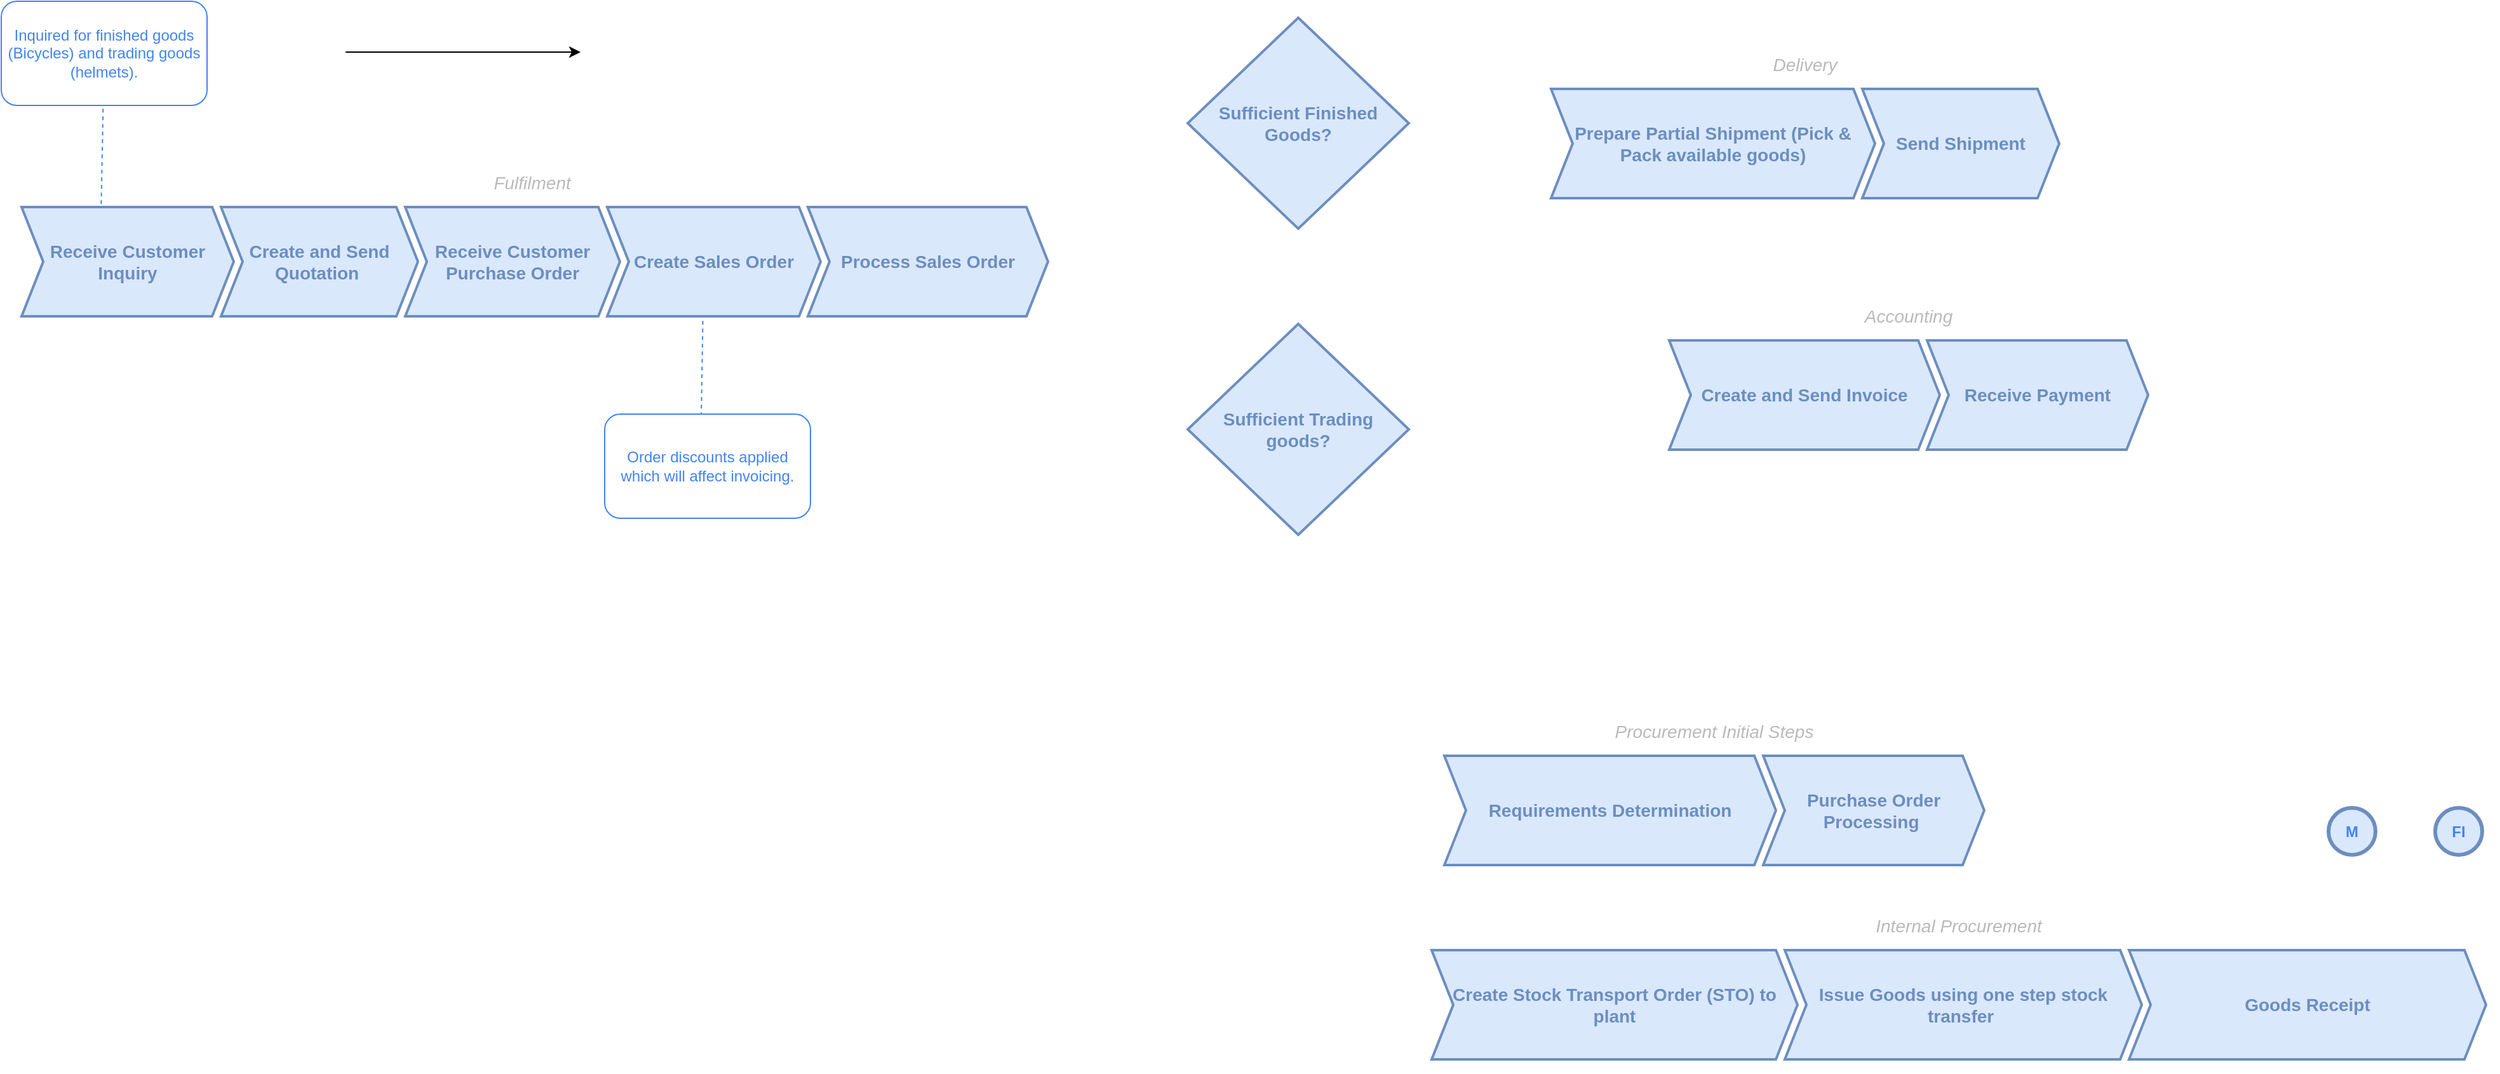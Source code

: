 <mxfile border="50" scale="3" compressed="false" locked="false" version="24.9.1">
  <diagram name="Blank" id="YmL12bMKpDGza6XwsDPr">
    <mxGraphModel dx="125" dy="830" grid="0" gridSize="10" guides="1" tooltips="1" connect="1" arrows="1" fold="1" page="0" pageScale="1" pageWidth="827" pageHeight="1169" background="none" math="1" shadow="0">
      <root>
        <mxCell id="X5NqExCQtvZxIxQ7pmgY-0" />
        <mxCell id="1" parent="X5NqExCQtvZxIxQ7pmgY-0" />
        <mxCell id="NjAqU9Y5rHBkyYTPuW-a-1" value="Fulfilment " style="swimlane;fontStyle=2;childLayout=stackLayout;horizontal=1;startSize=20;fillColor=none;horizontalStack=1;resizeParent=1;resizeParentMax=0;resizeLast=0;collapsible=0;marginBottom=0;swimlaneFillColor=none;strokeColor=none;fontFamily=Helvetica;fontSize=14;fontColor=#BABABA;points=[];verticalAlign=middle;stackBorder=10;stackSpacing=-10;resizable=1;" parent="1" vertex="1">
          <mxGeometry x="219" y="111" width="828" height="126" as="geometry" />
        </mxCell>
        <mxCell id="NjAqU9Y5rHBkyYTPuW-a-2" value="Receive Customer Inquiry" style="shape=step;perimeter=stepPerimeter;strokeColor=#6C8EBF;fontFamily=Helvetica;fontSize=14;fontColor=#6C8EBF;fillColor=#dae8fc;fixedSize=1;size=17;fontStyle=1;strokeWidth=2;spacingTop=0;points=[];align=center;horizontal=1;verticalAlign=middle;whiteSpace=wrap;" parent="NjAqU9Y5rHBkyYTPuW-a-1" vertex="1">
          <mxGeometry x="10" y="30" width="167" height="86" as="geometry" />
        </mxCell>
        <mxCell id="wIwEHspbKq6gu-qKWctF-2" value="Create and Send Quotation " style="shape=step;perimeter=stepPerimeter;strokeColor=#6C8EBF;fontFamily=Helvetica;fontSize=14;fontColor=#6C8EBF;fillColor=#dae8fc;fixedSize=1;size=17;fontStyle=1;strokeWidth=2;spacingTop=0;points=[];whiteSpace=wrap;" parent="NjAqU9Y5rHBkyYTPuW-a-1" vertex="1">
          <mxGeometry x="167" y="30" width="155" height="86" as="geometry" />
        </mxCell>
        <mxCell id="wIwEHspbKq6gu-qKWctF-6" value="Receive Customer Purchase Order" style="shape=step;perimeter=stepPerimeter;strokeColor=#6C8EBF;fontFamily=Helvetica;fontSize=14;fontColor=#6C8EBF;fillColor=#dae8fc;fixedSize=1;size=17;fontStyle=1;strokeWidth=2;spacingTop=0;points=[];whiteSpace=wrap;" parent="NjAqU9Y5rHBkyYTPuW-a-1" vertex="1">
          <mxGeometry x="312" y="30" width="169" height="86" as="geometry" />
        </mxCell>
        <mxCell id="wIwEHspbKq6gu-qKWctF-7" value="Create Sales Order" style="shape=step;perimeter=stepPerimeter;strokeColor=#6C8EBF;fontFamily=Helvetica;fontSize=14;fontColor=#6C8EBF;fillColor=#dae8fc;fixedSize=1;size=17;fontStyle=1;strokeWidth=2;spacingTop=0;points=[];whiteSpace=wrap;" parent="NjAqU9Y5rHBkyYTPuW-a-1" vertex="1">
          <mxGeometry x="471" y="30" width="168" height="86" as="geometry" />
        </mxCell>
        <mxCell id="wIwEHspbKq6gu-qKWctF-8" value="Process Sales Order" style="shape=step;perimeter=stepPerimeter;strokeColor=#6C8EBF;fontFamily=Helvetica;fontSize=14;fontColor=#6C8EBF;fillColor=#dae8fc;fixedSize=1;size=17;fontStyle=1;strokeWidth=2;spacingTop=0;points=[];whiteSpace=wrap;" parent="NjAqU9Y5rHBkyYTPuW-a-1" vertex="1">
          <mxGeometry x="629" y="30" width="189" height="86" as="geometry" />
        </mxCell>
        <mxCell id="wIwEHspbKq6gu-qKWctF-3" value="&lt;font color=&quot;#6c8ebf&quot;&gt;&lt;span style=&quot;font-size: 14px;&quot;&gt;&lt;b&gt;Sufficient Finished Goods?&lt;/b&gt;&lt;/span&gt;&lt;/font&gt;" style="rhombus;whiteSpace=wrap;html=1;fillColor=#dae8fc;strokeColor=#6c8ebf;strokeWidth=2;" parent="1" vertex="1">
          <mxGeometry x="1147" y="-8" width="174" height="166" as="geometry" />
        </mxCell>
        <mxCell id="wIwEHspbKq6gu-qKWctF-5" style="edgeStyle=orthogonalEdgeStyle;rounded=0;orthogonalLoop=1;jettySize=auto;html=1;" parent="1" edge="1">
          <mxGeometry relative="1" as="geometry">
            <mxPoint x="484" y="19" as="sourcePoint" />
            <mxPoint x="669" y="19" as="targetPoint" />
          </mxGeometry>
        </mxCell>
        <mxCell id="wIwEHspbKq6gu-qKWctF-9" value="" style="endArrow=none;dashed=1;html=1;rounded=0;exitX=0.549;exitY=-0.004;exitDx=0;exitDy=0;exitPerimeter=0;fontColor=default;labelBackgroundColor=default;strokeColor=#4284F3;" parent="1" edge="1" source="wIwEHspbKq6gu-qKWctF-10">
          <mxGeometry width="50" height="50" relative="1" as="geometry">
            <mxPoint x="291.683" y="138.656" as="sourcePoint" />
            <mxPoint x="292" y="42" as="targetPoint" />
          </mxGeometry>
        </mxCell>
        <mxCell id="UCvCHapo_F8oKqmNEIeb-1" value="" style="endArrow=none;dashed=1;html=1;rounded=0;exitX=0.549;exitY=-0.004;exitDx=0;exitDy=0;exitPerimeter=0;fontColor=default;labelBackgroundColor=default;strokeColor=#4284F3;" edge="1" parent="1" target="wIwEHspbKq6gu-qKWctF-10">
          <mxGeometry width="50" height="50" relative="1" as="geometry">
            <mxPoint x="291.683" y="138.656" as="sourcePoint" />
            <mxPoint x="292" y="42" as="targetPoint" />
          </mxGeometry>
        </mxCell>
        <mxCell id="wIwEHspbKq6gu-qKWctF-10" value="&lt;font color=&quot;#4284f3&quot;&gt;Inquired for finished goods (Bicycles) and trading goods (helmets).&lt;/font&gt;" style="rounded=1;whiteSpace=wrap;html=1;strokeColor=#4284F3;" parent="1" vertex="1">
          <mxGeometry x="213" y="-21" width="162" height="82" as="geometry" />
        </mxCell>
        <mxCell id="UCvCHapo_F8oKqmNEIeb-2" value="&lt;font color=&quot;#6c8ebf&quot;&gt;&lt;span style=&quot;font-size: 14px;&quot;&gt;&lt;b&gt;Sufficient Trading goods?&lt;/b&gt;&lt;/span&gt;&lt;/font&gt;" style="rhombus;whiteSpace=wrap;html=1;fillColor=#dae8fc;strokeColor=#6c8ebf;strokeWidth=2;" vertex="1" parent="1">
          <mxGeometry x="1147" y="233" width="174" height="166" as="geometry" />
        </mxCell>
        <mxCell id="UCvCHapo_F8oKqmNEIeb-7" value="Delivery" style="swimlane;fontStyle=2;childLayout=stackLayout;horizontal=1;startSize=20;fillColor=none;horizontalStack=1;resizeParent=1;resizeParentMax=0;resizeLast=0;collapsible=0;marginBottom=0;swimlaneFillColor=none;strokeColor=none;fontFamily=Helvetica;fontSize=14;fontColor=#BABABA;points=[];verticalAlign=middle;stackBorder=10;stackSpacing=-10;resizable=1;" vertex="1" parent="1">
          <mxGeometry x="1423" y="18" width="420" height="126" as="geometry" />
        </mxCell>
        <mxCell id="UCvCHapo_F8oKqmNEIeb-8" value="Prepare Partial Shipment (Pick &amp; Pack available goods)" style="shape=step;perimeter=stepPerimeter;strokeColor=#6C8EBF;fontFamily=Helvetica;fontSize=14;fontColor=#6C8EBF;fillColor=#dae8fc;fixedSize=1;size=17;fontStyle=1;strokeWidth=2;spacingTop=0;points=[];align=center;horizontal=1;verticalAlign=middle;whiteSpace=wrap;" vertex="1" parent="UCvCHapo_F8oKqmNEIeb-7">
          <mxGeometry x="10" y="30" width="255" height="86" as="geometry" />
        </mxCell>
        <mxCell id="UCvCHapo_F8oKqmNEIeb-9" value="Send Shipment" style="shape=step;perimeter=stepPerimeter;strokeColor=#6C8EBF;fontFamily=Helvetica;fontSize=14;fontColor=#6C8EBF;fillColor=#dae8fc;fixedSize=1;size=17;fontStyle=1;strokeWidth=2;spacingTop=0;points=[];whiteSpace=wrap;" vertex="1" parent="UCvCHapo_F8oKqmNEIeb-7">
          <mxGeometry x="255" y="30" width="155" height="86" as="geometry" />
        </mxCell>
        <mxCell id="UCvCHapo_F8oKqmNEIeb-14" value="Accounting" style="swimlane;fontStyle=2;childLayout=stackLayout;horizontal=1;startSize=20;fillColor=none;horizontalStack=1;resizeParent=1;resizeParentMax=0;resizeLast=0;collapsible=0;marginBottom=0;swimlaneFillColor=none;strokeColor=none;fontFamily=Helvetica;fontSize=14;fontColor=#BABABA;points=[];verticalAlign=middle;stackBorder=10;stackSpacing=-10;resizable=1;" vertex="1" parent="1">
          <mxGeometry x="1516" y="216" width="397" height="126" as="geometry" />
        </mxCell>
        <mxCell id="UCvCHapo_F8oKqmNEIeb-15" value="Create and Send Invoice" style="shape=step;perimeter=stepPerimeter;strokeColor=#6C8EBF;fontFamily=Helvetica;fontSize=14;fontColor=#6C8EBF;fillColor=#dae8fc;fixedSize=1;size=17;fontStyle=1;strokeWidth=2;spacingTop=0;points=[];align=center;horizontal=1;verticalAlign=middle;whiteSpace=wrap;" vertex="1" parent="UCvCHapo_F8oKqmNEIeb-14">
          <mxGeometry x="10" y="30" width="213" height="86" as="geometry" />
        </mxCell>
        <mxCell id="UCvCHapo_F8oKqmNEIeb-16" value="Receive Payment" style="shape=step;perimeter=stepPerimeter;strokeColor=#6C8EBF;fontFamily=Helvetica;fontSize=14;fontColor=#6C8EBF;fillColor=#dae8fc;fixedSize=1;size=17;fontStyle=1;strokeWidth=2;spacingTop=0;points=[];whiteSpace=wrap;" vertex="1" parent="UCvCHapo_F8oKqmNEIeb-14">
          <mxGeometry x="213" y="30" width="174" height="86" as="geometry" />
        </mxCell>
        <mxCell id="UCvCHapo_F8oKqmNEIeb-17" value="" style="endArrow=none;dashed=1;html=1;rounded=0;exitX=0.549;exitY=-0.004;exitDx=0;exitDy=0;exitPerimeter=0;fontColor=default;labelBackgroundColor=default;strokeColor=#4284F3;" edge="1" parent="1">
          <mxGeometry width="50" height="50" relative="1" as="geometry">
            <mxPoint x="764.003" y="305.656" as="sourcePoint" />
            <mxPoint x="765.32" y="228" as="targetPoint" />
          </mxGeometry>
        </mxCell>
        <mxCell id="UCvCHapo_F8oKqmNEIeb-18" value="&lt;font color=&quot;#4284f3&quot;&gt;Order discounts applied which will affect invoicing.&lt;/font&gt;" style="rounded=1;whiteSpace=wrap;html=1;strokeColor=#4284F3;" vertex="1" parent="1">
          <mxGeometry x="688" y="304" width="162" height="82" as="geometry" />
        </mxCell>
        <mxCell id="UCvCHapo_F8oKqmNEIeb-20" value="Procurement Initial Steps" style="swimlane;fontStyle=2;childLayout=stackLayout;horizontal=1;startSize=20;fillColor=none;horizontalStack=1;resizeParent=1;resizeParentMax=0;resizeLast=0;collapsible=0;marginBottom=0;swimlaneFillColor=none;strokeColor=none;fontFamily=Helvetica;fontSize=14;fontColor=#BABABA;points=[];verticalAlign=middle;stackBorder=10;stackSpacing=-10;resizable=1;" vertex="1" parent="1">
          <mxGeometry x="1339" y="543" width="445" height="126" as="geometry" />
        </mxCell>
        <mxCell id="UCvCHapo_F8oKqmNEIeb-21" value="Requirements Determination" style="shape=step;perimeter=stepPerimeter;strokeColor=#6C8EBF;fontFamily=Helvetica;fontSize=14;fontColor=#6C8EBF;fillColor=#dae8fc;fixedSize=1;size=17;fontStyle=1;strokeWidth=2;spacingTop=0;points=[];align=center;horizontal=1;verticalAlign=middle;whiteSpace=wrap;" vertex="1" parent="UCvCHapo_F8oKqmNEIeb-20">
          <mxGeometry x="10" y="30" width="261" height="86" as="geometry" />
        </mxCell>
        <mxCell id="UCvCHapo_F8oKqmNEIeb-22" value="Purchase Order Processing " style="shape=step;perimeter=stepPerimeter;strokeColor=#6C8EBF;fontFamily=Helvetica;fontSize=14;fontColor=#6C8EBF;fillColor=#dae8fc;fixedSize=1;size=17;fontStyle=1;strokeWidth=2;spacingTop=0;points=[];whiteSpace=wrap;" vertex="1" parent="UCvCHapo_F8oKqmNEIeb-20">
          <mxGeometry x="261" y="30" width="174" height="86" as="geometry" />
        </mxCell>
        <mxCell id="UCvCHapo_F8oKqmNEIeb-23" value="Internal Procurement" style="swimlane;fontStyle=2;childLayout=stackLayout;horizontal=1;startSize=20;fillColor=none;horizontalStack=1;resizeParent=1;resizeParentMax=0;resizeLast=0;collapsible=0;marginBottom=0;swimlaneFillColor=none;strokeColor=none;fontFamily=Helvetica;fontSize=14;fontColor=#BABABA;points=[];verticalAlign=middle;stackBorder=10;stackSpacing=-10;resizable=1;" vertex="1" parent="1">
          <mxGeometry x="1329" y="696" width="850" height="126" as="geometry" />
        </mxCell>
        <mxCell id="UCvCHapo_F8oKqmNEIeb-24" value="Create Stock Transport Order (STO) to plant" style="shape=step;perimeter=stepPerimeter;strokeColor=#6C8EBF;fontFamily=Helvetica;fontSize=14;fontColor=#6C8EBF;fillColor=#dae8fc;fixedSize=1;size=17;fontStyle=1;strokeWidth=2;spacingTop=0;points=[];align=center;horizontal=1;verticalAlign=middle;whiteSpace=wrap;" vertex="1" parent="UCvCHapo_F8oKqmNEIeb-23">
          <mxGeometry x="10" y="30" width="288" height="86" as="geometry" />
        </mxCell>
        <mxCell id="UCvCHapo_F8oKqmNEIeb-25" value="Issue Goods using one step stock transfer " style="shape=step;perimeter=stepPerimeter;strokeColor=#6C8EBF;fontFamily=Helvetica;fontSize=14;fontColor=#6C8EBF;fillColor=#dae8fc;fixedSize=1;size=17;fontStyle=1;strokeWidth=2;spacingTop=0;points=[];whiteSpace=wrap;" vertex="1" parent="UCvCHapo_F8oKqmNEIeb-23">
          <mxGeometry x="288" y="30" width="281" height="86" as="geometry" />
        </mxCell>
        <mxCell id="UCvCHapo_F8oKqmNEIeb-26" value="Goods Receipt" style="shape=step;perimeter=stepPerimeter;strokeColor=#6C8EBF;fontFamily=Helvetica;fontSize=14;fontColor=#6C8EBF;fillColor=#dae8fc;fixedSize=1;size=17;fontStyle=1;strokeWidth=2;spacingTop=0;points=[];whiteSpace=wrap;" vertex="1" parent="UCvCHapo_F8oKqmNEIeb-23">
          <mxGeometry x="559" y="30" width="281" height="86" as="geometry" />
        </mxCell>
        <mxCell id="UCvCHapo_F8oKqmNEIeb-27" value="&lt;b&gt;&lt;font color=&quot;#4284f3&quot;&gt;M&lt;/font&gt;&lt;/b&gt;" style="ellipse;whiteSpace=wrap;html=1;aspect=fixed;fillColor=#dae8fc;strokeColor=#6c8ebf;strokeWidth=3;" vertex="1" parent="1">
          <mxGeometry x="2045" y="614" width="37" height="37" as="geometry" />
        </mxCell>
        <mxCell id="UCvCHapo_F8oKqmNEIeb-28" value="&lt;font color=&quot;#4284f3&quot;&gt;&lt;b&gt;FI&lt;/b&gt;&lt;/font&gt;" style="ellipse;whiteSpace=wrap;html=1;aspect=fixed;fillColor=#dae8fc;strokeColor=#6c8ebf;strokeWidth=3;" vertex="1" parent="1">
          <mxGeometry x="2129" y="614" width="37" height="37" as="geometry" />
        </mxCell>
      </root>
    </mxGraphModel>
  </diagram>
</mxfile>
